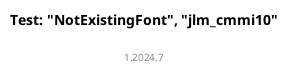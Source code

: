 {
  "sha1": "cltdqe3ku3zghpkx8n7qeulonsigu62",
  "insertion": {
    "when": "2024-06-01T09:03:01.681Z",
    "url": "https://github.com/plantuml/plantuml/issues/1436",
    "user": "plantuml@gmail.com"
  }
}
@startuml
skinparam DefaultFontName "NotExistingFont", "jlm_cmmi10"
Title Test: "NotExistingFont", "jlm_cmmi10"
footer %version()
@enduml
